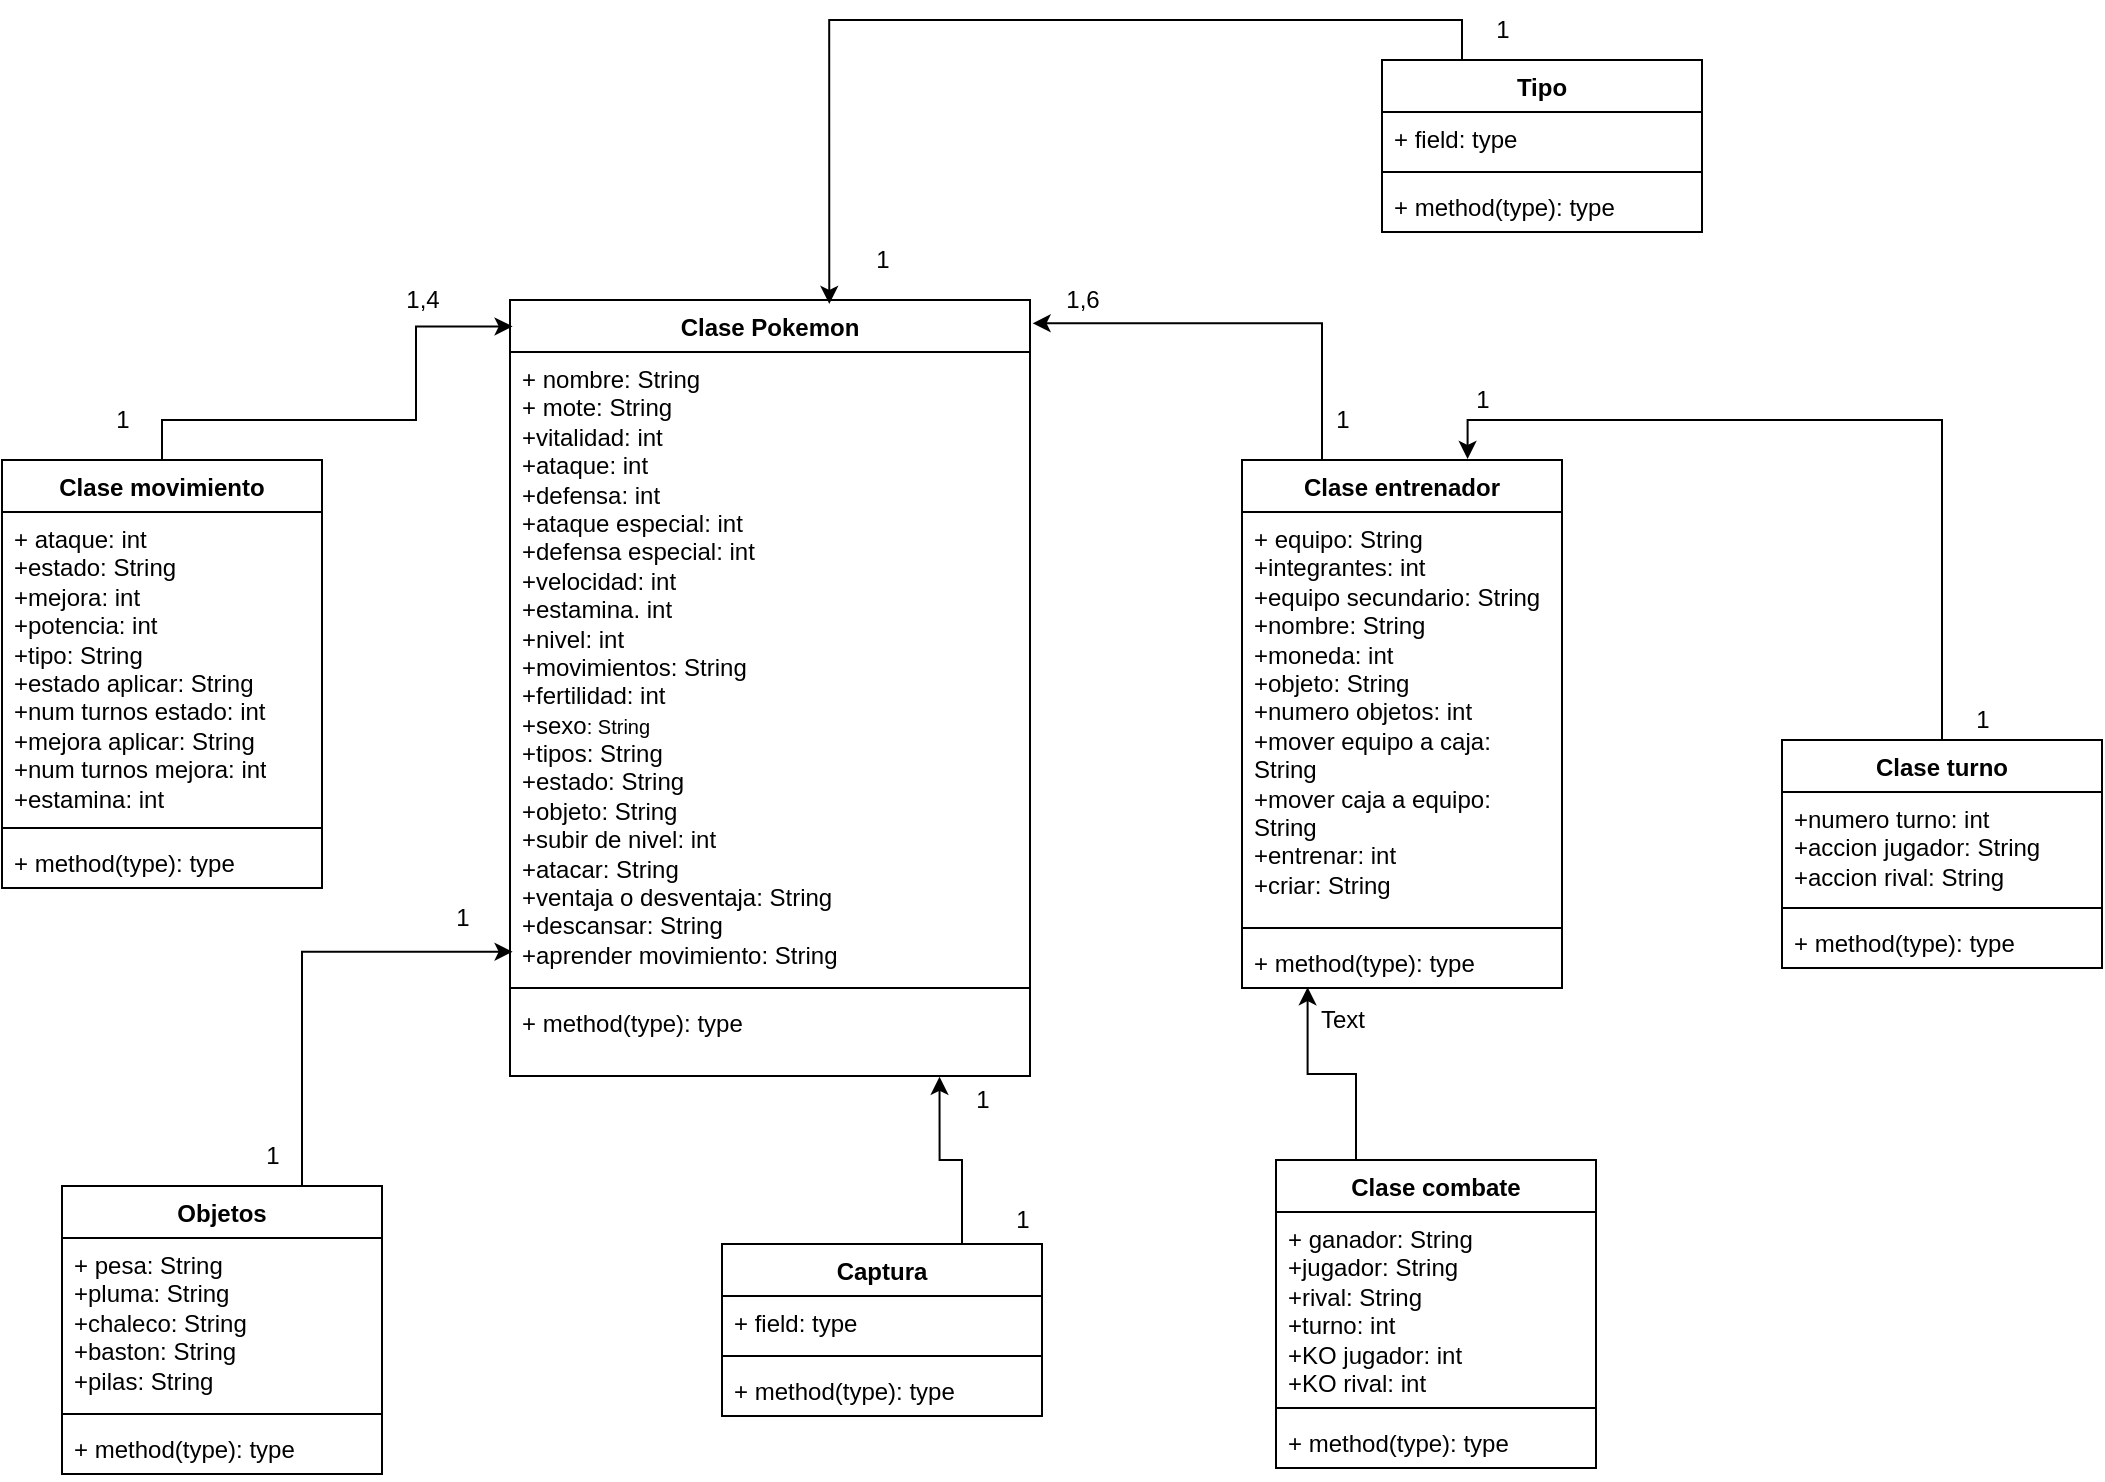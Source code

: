 <mxfile version="21.0.6" type="device"><diagram id="HHp-clRtOuKd-YAVyC1l" name="Página-1"><mxGraphModel dx="1290" dy="1710" grid="1" gridSize="10" guides="1" tooltips="1" connect="1" arrows="1" fold="1" page="1" pageScale="1" pageWidth="827" pageHeight="1169" math="0" shadow="0"><root><mxCell id="0"/><mxCell id="1" parent="0"/><mxCell id="no6DrkTb2jF4mzaglqYf-1" value="Clase Pokemon" style="swimlane;fontStyle=1;align=center;verticalAlign=top;childLayout=stackLayout;horizontal=1;startSize=26;horizontalStack=0;resizeParent=1;resizeParentMax=0;resizeLast=0;collapsible=1;marginBottom=0;whiteSpace=wrap;html=1;" vertex="1" parent="1"><mxGeometry x="284" y="70" width="260" height="388" as="geometry"/></mxCell><mxCell id="no6DrkTb2jF4mzaglqYf-2" value="+ nombre: String&lt;br&gt;+ mote: String&lt;br&gt;+vitalidad: int&amp;nbsp;&lt;br&gt;+ataque: int&lt;br&gt;+defensa: int&lt;br&gt;+ataque especial: int&lt;br&gt;+defensa especial: int&lt;br&gt;+velocidad: int&lt;br&gt;+estamina. int&lt;br&gt;+nivel: int&lt;br&gt;+movimientos: String&lt;br&gt;+fertilidad: int&lt;br&gt;+sexo&lt;span style=&quot;font-size: 10px;&quot;&gt;: String&lt;br&gt;&lt;/span&gt;+tipos: String&lt;br&gt;+estado: String&lt;br&gt;+objeto: String&lt;br&gt;+subir de nivel: int&lt;br&gt;+atacar: String&lt;br&gt;+ventaja o desventaja: String&lt;br&gt;+descansar: String&lt;br&gt;+aprender movimiento: String" style="text;strokeColor=none;fillColor=none;align=left;verticalAlign=top;spacingLeft=4;spacingRight=4;overflow=hidden;rotatable=0;points=[[0,0.5],[1,0.5]];portConstraint=eastwest;whiteSpace=wrap;html=1;" vertex="1" parent="no6DrkTb2jF4mzaglqYf-1"><mxGeometry y="26" width="260" height="314" as="geometry"/></mxCell><mxCell id="no6DrkTb2jF4mzaglqYf-3" value="" style="line;strokeWidth=1;fillColor=none;align=left;verticalAlign=middle;spacingTop=-1;spacingLeft=3;spacingRight=3;rotatable=0;labelPosition=right;points=[];portConstraint=eastwest;strokeColor=inherit;" vertex="1" parent="no6DrkTb2jF4mzaglqYf-1"><mxGeometry y="340" width="260" height="8" as="geometry"/></mxCell><mxCell id="no6DrkTb2jF4mzaglqYf-4" value="+ method(type): type" style="text;strokeColor=none;fillColor=none;align=left;verticalAlign=top;spacingLeft=4;spacingRight=4;overflow=hidden;rotatable=0;points=[[0,0.5],[1,0.5]];portConstraint=eastwest;whiteSpace=wrap;html=1;" vertex="1" parent="no6DrkTb2jF4mzaglqYf-1"><mxGeometry y="348" width="260" height="40" as="geometry"/></mxCell><mxCell id="no6DrkTb2jF4mzaglqYf-36" style="edgeStyle=orthogonalEdgeStyle;rounded=0;orthogonalLoop=1;jettySize=auto;html=1;exitX=0.25;exitY=0;exitDx=0;exitDy=0;entryX=1.005;entryY=0.03;entryDx=0;entryDy=0;entryPerimeter=0;" edge="1" parent="1" source="no6DrkTb2jF4mzaglqYf-5" target="no6DrkTb2jF4mzaglqYf-1"><mxGeometry relative="1" as="geometry"/></mxCell><mxCell id="no6DrkTb2jF4mzaglqYf-5" value="Clase entrenador" style="swimlane;fontStyle=1;align=center;verticalAlign=top;childLayout=stackLayout;horizontal=1;startSize=26;horizontalStack=0;resizeParent=1;resizeParentMax=0;resizeLast=0;collapsible=1;marginBottom=0;whiteSpace=wrap;html=1;" vertex="1" parent="1"><mxGeometry x="650" y="150" width="160" height="264" as="geometry"/></mxCell><mxCell id="no6DrkTb2jF4mzaglqYf-6" value="+ equipo: String&lt;br&gt;+integrantes: int&lt;br&gt;+equipo secundario: String&lt;br&gt;+nombre: String&lt;br&gt;+moneda: int&lt;br&gt;+objeto: String&lt;br&gt;+numero objetos: int&lt;br&gt;+mover equipo a caja: String&lt;br&gt;+mover caja a equipo: String&lt;br&gt;+entrenar: int&lt;br&gt;+criar: String" style="text;strokeColor=none;fillColor=none;align=left;verticalAlign=top;spacingLeft=4;spacingRight=4;overflow=hidden;rotatable=0;points=[[0,0.5],[1,0.5]];portConstraint=eastwest;whiteSpace=wrap;html=1;" vertex="1" parent="no6DrkTb2jF4mzaglqYf-5"><mxGeometry y="26" width="160" height="204" as="geometry"/></mxCell><mxCell id="no6DrkTb2jF4mzaglqYf-7" value="" style="line;strokeWidth=1;fillColor=none;align=left;verticalAlign=middle;spacingTop=-1;spacingLeft=3;spacingRight=3;rotatable=0;labelPosition=right;points=[];portConstraint=eastwest;strokeColor=inherit;" vertex="1" parent="no6DrkTb2jF4mzaglqYf-5"><mxGeometry y="230" width="160" height="8" as="geometry"/></mxCell><mxCell id="no6DrkTb2jF4mzaglqYf-8" value="+ method(type): type" style="text;strokeColor=none;fillColor=none;align=left;verticalAlign=top;spacingLeft=4;spacingRight=4;overflow=hidden;rotatable=0;points=[[0,0.5],[1,0.5]];portConstraint=eastwest;whiteSpace=wrap;html=1;" vertex="1" parent="no6DrkTb2jF4mzaglqYf-5"><mxGeometry y="238" width="160" height="26" as="geometry"/></mxCell><mxCell id="no6DrkTb2jF4mzaglqYf-35" style="edgeStyle=orthogonalEdgeStyle;rounded=0;orthogonalLoop=1;jettySize=auto;html=1;exitX=0.5;exitY=0;exitDx=0;exitDy=0;entryX=0.005;entryY=0.034;entryDx=0;entryDy=0;entryPerimeter=0;" edge="1" parent="1" source="no6DrkTb2jF4mzaglqYf-9" target="no6DrkTb2jF4mzaglqYf-1"><mxGeometry relative="1" as="geometry"/></mxCell><mxCell id="no6DrkTb2jF4mzaglqYf-9" value="Clase movimiento" style="swimlane;fontStyle=1;align=center;verticalAlign=top;childLayout=stackLayout;horizontal=1;startSize=26;horizontalStack=0;resizeParent=1;resizeParentMax=0;resizeLast=0;collapsible=1;marginBottom=0;whiteSpace=wrap;html=1;" vertex="1" parent="1"><mxGeometry x="30" y="150" width="160" height="214" as="geometry"/></mxCell><mxCell id="no6DrkTb2jF4mzaglqYf-10" value="+ ataque: int&lt;br&gt;+estado: String&lt;br&gt;+mejora: int&lt;br&gt;+potencia: int&lt;br&gt;+tipo: String&lt;br&gt;+estado aplicar: String&lt;br&gt;+num turnos estado: int&lt;br&gt;+mejora aplicar: String&lt;br&gt;+num turnos mejora: int&lt;br&gt;+estamina: int" style="text;strokeColor=none;fillColor=none;align=left;verticalAlign=top;spacingLeft=4;spacingRight=4;overflow=hidden;rotatable=0;points=[[0,0.5],[1,0.5]];portConstraint=eastwest;whiteSpace=wrap;html=1;" vertex="1" parent="no6DrkTb2jF4mzaglqYf-9"><mxGeometry y="26" width="160" height="154" as="geometry"/></mxCell><mxCell id="no6DrkTb2jF4mzaglqYf-11" value="" style="line;strokeWidth=1;fillColor=none;align=left;verticalAlign=middle;spacingTop=-1;spacingLeft=3;spacingRight=3;rotatable=0;labelPosition=right;points=[];portConstraint=eastwest;strokeColor=inherit;" vertex="1" parent="no6DrkTb2jF4mzaglqYf-9"><mxGeometry y="180" width="160" height="8" as="geometry"/></mxCell><mxCell id="no6DrkTb2jF4mzaglqYf-12" value="+ method(type): type" style="text;strokeColor=none;fillColor=none;align=left;verticalAlign=top;spacingLeft=4;spacingRight=4;overflow=hidden;rotatable=0;points=[[0,0.5],[1,0.5]];portConstraint=eastwest;whiteSpace=wrap;html=1;" vertex="1" parent="no6DrkTb2jF4mzaglqYf-9"><mxGeometry y="188" width="160" height="26" as="geometry"/></mxCell><mxCell id="no6DrkTb2jF4mzaglqYf-37" style="edgeStyle=orthogonalEdgeStyle;rounded=0;orthogonalLoop=1;jettySize=auto;html=1;exitX=0.25;exitY=0;exitDx=0;exitDy=0;entryX=0.614;entryY=0.005;entryDx=0;entryDy=0;entryPerimeter=0;" edge="1" parent="1" source="no6DrkTb2jF4mzaglqYf-13" target="no6DrkTb2jF4mzaglqYf-1"><mxGeometry relative="1" as="geometry"/></mxCell><mxCell id="no6DrkTb2jF4mzaglqYf-13" value="Tipo" style="swimlane;fontStyle=1;align=center;verticalAlign=top;childLayout=stackLayout;horizontal=1;startSize=26;horizontalStack=0;resizeParent=1;resizeParentMax=0;resizeLast=0;collapsible=1;marginBottom=0;whiteSpace=wrap;html=1;" vertex="1" parent="1"><mxGeometry x="720" y="-50" width="160" height="86" as="geometry"/></mxCell><mxCell id="no6DrkTb2jF4mzaglqYf-14" value="+ field: type" style="text;strokeColor=none;fillColor=none;align=left;verticalAlign=top;spacingLeft=4;spacingRight=4;overflow=hidden;rotatable=0;points=[[0,0.5],[1,0.5]];portConstraint=eastwest;whiteSpace=wrap;html=1;" vertex="1" parent="no6DrkTb2jF4mzaglqYf-13"><mxGeometry y="26" width="160" height="26" as="geometry"/></mxCell><mxCell id="no6DrkTb2jF4mzaglqYf-15" value="" style="line;strokeWidth=1;fillColor=none;align=left;verticalAlign=middle;spacingTop=-1;spacingLeft=3;spacingRight=3;rotatable=0;labelPosition=right;points=[];portConstraint=eastwest;strokeColor=inherit;" vertex="1" parent="no6DrkTb2jF4mzaglqYf-13"><mxGeometry y="52" width="160" height="8" as="geometry"/></mxCell><mxCell id="no6DrkTb2jF4mzaglqYf-16" value="+ method(type): type" style="text;strokeColor=none;fillColor=none;align=left;verticalAlign=top;spacingLeft=4;spacingRight=4;overflow=hidden;rotatable=0;points=[[0,0.5],[1,0.5]];portConstraint=eastwest;whiteSpace=wrap;html=1;" vertex="1" parent="no6DrkTb2jF4mzaglqYf-13"><mxGeometry y="60" width="160" height="26" as="geometry"/></mxCell><mxCell id="no6DrkTb2jF4mzaglqYf-42" style="edgeStyle=orthogonalEdgeStyle;rounded=0;orthogonalLoop=1;jettySize=auto;html=1;exitX=0.25;exitY=0;exitDx=0;exitDy=0;entryX=0.205;entryY=0.985;entryDx=0;entryDy=0;entryPerimeter=0;" edge="1" parent="1" source="no6DrkTb2jF4mzaglqYf-17" target="no6DrkTb2jF4mzaglqYf-8"><mxGeometry relative="1" as="geometry"/></mxCell><mxCell id="no6DrkTb2jF4mzaglqYf-17" value="Clase combate" style="swimlane;fontStyle=1;align=center;verticalAlign=top;childLayout=stackLayout;horizontal=1;startSize=26;horizontalStack=0;resizeParent=1;resizeParentMax=0;resizeLast=0;collapsible=1;marginBottom=0;whiteSpace=wrap;html=1;" vertex="1" parent="1"><mxGeometry x="667" y="500" width="160" height="154" as="geometry"/></mxCell><mxCell id="no6DrkTb2jF4mzaglqYf-18" value="+ ganador: String&lt;br&gt;+jugador: String&lt;br&gt;+rival: String&lt;br&gt;+turno: int&lt;br&gt;+KO jugador: int&lt;br&gt;+KO rival: int" style="text;strokeColor=none;fillColor=none;align=left;verticalAlign=top;spacingLeft=4;spacingRight=4;overflow=hidden;rotatable=0;points=[[0,0.5],[1,0.5]];portConstraint=eastwest;whiteSpace=wrap;html=1;" vertex="1" parent="no6DrkTb2jF4mzaglqYf-17"><mxGeometry y="26" width="160" height="94" as="geometry"/></mxCell><mxCell id="no6DrkTb2jF4mzaglqYf-19" value="" style="line;strokeWidth=1;fillColor=none;align=left;verticalAlign=middle;spacingTop=-1;spacingLeft=3;spacingRight=3;rotatable=0;labelPosition=right;points=[];portConstraint=eastwest;strokeColor=inherit;" vertex="1" parent="no6DrkTb2jF4mzaglqYf-17"><mxGeometry y="120" width="160" height="8" as="geometry"/></mxCell><mxCell id="no6DrkTb2jF4mzaglqYf-20" value="+ method(type): type" style="text;strokeColor=none;fillColor=none;align=left;verticalAlign=top;spacingLeft=4;spacingRight=4;overflow=hidden;rotatable=0;points=[[0,0.5],[1,0.5]];portConstraint=eastwest;whiteSpace=wrap;html=1;" vertex="1" parent="no6DrkTb2jF4mzaglqYf-17"><mxGeometry y="128" width="160" height="26" as="geometry"/></mxCell><mxCell id="no6DrkTb2jF4mzaglqYf-38" style="edgeStyle=orthogonalEdgeStyle;rounded=0;orthogonalLoop=1;jettySize=auto;html=1;exitX=0.5;exitY=0;exitDx=0;exitDy=0;entryX=0.705;entryY=-0.002;entryDx=0;entryDy=0;entryPerimeter=0;" edge="1" parent="1" source="no6DrkTb2jF4mzaglqYf-21" target="no6DrkTb2jF4mzaglqYf-5"><mxGeometry relative="1" as="geometry"/></mxCell><mxCell id="no6DrkTb2jF4mzaglqYf-21" value="Clase turno" style="swimlane;fontStyle=1;align=center;verticalAlign=top;childLayout=stackLayout;horizontal=1;startSize=26;horizontalStack=0;resizeParent=1;resizeParentMax=0;resizeLast=0;collapsible=1;marginBottom=0;whiteSpace=wrap;html=1;" vertex="1" parent="1"><mxGeometry x="920" y="290" width="160" height="114" as="geometry"/></mxCell><mxCell id="no6DrkTb2jF4mzaglqYf-22" value="+numero turno: int&lt;br&gt;+accion jugador: String&lt;br&gt;+accion rival: String" style="text;strokeColor=none;fillColor=none;align=left;verticalAlign=top;spacingLeft=4;spacingRight=4;overflow=hidden;rotatable=0;points=[[0,0.5],[1,0.5]];portConstraint=eastwest;whiteSpace=wrap;html=1;" vertex="1" parent="no6DrkTb2jF4mzaglqYf-21"><mxGeometry y="26" width="160" height="54" as="geometry"/></mxCell><mxCell id="no6DrkTb2jF4mzaglqYf-23" value="" style="line;strokeWidth=1;fillColor=none;align=left;verticalAlign=middle;spacingTop=-1;spacingLeft=3;spacingRight=3;rotatable=0;labelPosition=right;points=[];portConstraint=eastwest;strokeColor=inherit;" vertex="1" parent="no6DrkTb2jF4mzaglqYf-21"><mxGeometry y="80" width="160" height="8" as="geometry"/></mxCell><mxCell id="no6DrkTb2jF4mzaglqYf-24" value="+ method(type): type" style="text;strokeColor=none;fillColor=none;align=left;verticalAlign=top;spacingLeft=4;spacingRight=4;overflow=hidden;rotatable=0;points=[[0,0.5],[1,0.5]];portConstraint=eastwest;whiteSpace=wrap;html=1;" vertex="1" parent="no6DrkTb2jF4mzaglqYf-21"><mxGeometry y="88" width="160" height="26" as="geometry"/></mxCell><mxCell id="no6DrkTb2jF4mzaglqYf-40" style="edgeStyle=orthogonalEdgeStyle;rounded=0;orthogonalLoop=1;jettySize=auto;html=1;exitX=0.75;exitY=0;exitDx=0;exitDy=0;entryX=0.826;entryY=1.01;entryDx=0;entryDy=0;entryPerimeter=0;" edge="1" parent="1" source="no6DrkTb2jF4mzaglqYf-25" target="no6DrkTb2jF4mzaglqYf-4"><mxGeometry relative="1" as="geometry"/></mxCell><mxCell id="no6DrkTb2jF4mzaglqYf-25" value="Captura" style="swimlane;fontStyle=1;align=center;verticalAlign=top;childLayout=stackLayout;horizontal=1;startSize=26;horizontalStack=0;resizeParent=1;resizeParentMax=0;resizeLast=0;collapsible=1;marginBottom=0;whiteSpace=wrap;html=1;" vertex="1" parent="1"><mxGeometry x="390" y="542" width="160" height="86" as="geometry"/></mxCell><mxCell id="no6DrkTb2jF4mzaglqYf-26" value="+ field: type" style="text;strokeColor=none;fillColor=none;align=left;verticalAlign=top;spacingLeft=4;spacingRight=4;overflow=hidden;rotatable=0;points=[[0,0.5],[1,0.5]];portConstraint=eastwest;whiteSpace=wrap;html=1;" vertex="1" parent="no6DrkTb2jF4mzaglqYf-25"><mxGeometry y="26" width="160" height="26" as="geometry"/></mxCell><mxCell id="no6DrkTb2jF4mzaglqYf-27" value="" style="line;strokeWidth=1;fillColor=none;align=left;verticalAlign=middle;spacingTop=-1;spacingLeft=3;spacingRight=3;rotatable=0;labelPosition=right;points=[];portConstraint=eastwest;strokeColor=inherit;" vertex="1" parent="no6DrkTb2jF4mzaglqYf-25"><mxGeometry y="52" width="160" height="8" as="geometry"/></mxCell><mxCell id="no6DrkTb2jF4mzaglqYf-28" value="+ method(type): type" style="text;strokeColor=none;fillColor=none;align=left;verticalAlign=top;spacingLeft=4;spacingRight=4;overflow=hidden;rotatable=0;points=[[0,0.5],[1,0.5]];portConstraint=eastwest;whiteSpace=wrap;html=1;" vertex="1" parent="no6DrkTb2jF4mzaglqYf-25"><mxGeometry y="60" width="160" height="26" as="geometry"/></mxCell><mxCell id="no6DrkTb2jF4mzaglqYf-39" style="edgeStyle=orthogonalEdgeStyle;rounded=0;orthogonalLoop=1;jettySize=auto;html=1;exitX=0.75;exitY=0;exitDx=0;exitDy=0;entryX=0.005;entryY=0.955;entryDx=0;entryDy=0;entryPerimeter=0;" edge="1" parent="1" source="no6DrkTb2jF4mzaglqYf-29" target="no6DrkTb2jF4mzaglqYf-2"><mxGeometry relative="1" as="geometry"/></mxCell><mxCell id="no6DrkTb2jF4mzaglqYf-29" value="Objetos" style="swimlane;fontStyle=1;align=center;verticalAlign=top;childLayout=stackLayout;horizontal=1;startSize=26;horizontalStack=0;resizeParent=1;resizeParentMax=0;resizeLast=0;collapsible=1;marginBottom=0;whiteSpace=wrap;html=1;" vertex="1" parent="1"><mxGeometry x="60" y="513" width="160" height="144" as="geometry"/></mxCell><mxCell id="no6DrkTb2jF4mzaglqYf-30" value="+ pesa: String&lt;br&gt;+pluma: String&lt;br&gt;+chaleco: String&lt;br&gt;+baston: String&lt;br&gt;+pilas: String" style="text;strokeColor=none;fillColor=none;align=left;verticalAlign=top;spacingLeft=4;spacingRight=4;overflow=hidden;rotatable=0;points=[[0,0.5],[1,0.5]];portConstraint=eastwest;whiteSpace=wrap;html=1;" vertex="1" parent="no6DrkTb2jF4mzaglqYf-29"><mxGeometry y="26" width="160" height="84" as="geometry"/></mxCell><mxCell id="no6DrkTb2jF4mzaglqYf-31" value="" style="line;strokeWidth=1;fillColor=none;align=left;verticalAlign=middle;spacingTop=-1;spacingLeft=3;spacingRight=3;rotatable=0;labelPosition=right;points=[];portConstraint=eastwest;strokeColor=inherit;" vertex="1" parent="no6DrkTb2jF4mzaglqYf-29"><mxGeometry y="110" width="160" height="8" as="geometry"/></mxCell><mxCell id="no6DrkTb2jF4mzaglqYf-32" value="+ method(type): type" style="text;strokeColor=none;fillColor=none;align=left;verticalAlign=top;spacingLeft=4;spacingRight=4;overflow=hidden;rotatable=0;points=[[0,0.5],[1,0.5]];portConstraint=eastwest;whiteSpace=wrap;html=1;" vertex="1" parent="no6DrkTb2jF4mzaglqYf-29"><mxGeometry y="118" width="160" height="26" as="geometry"/></mxCell><mxCell id="no6DrkTb2jF4mzaglqYf-43" value="1" style="text;html=1;align=center;verticalAlign=middle;resizable=0;points=[];autosize=1;strokeColor=none;fillColor=none;" vertex="1" parent="1"><mxGeometry x="765" y="-80" width="30" height="30" as="geometry"/></mxCell><mxCell id="no6DrkTb2jF4mzaglqYf-44" value="1" style="text;html=1;align=center;verticalAlign=middle;resizable=0;points=[];autosize=1;strokeColor=none;fillColor=none;" vertex="1" parent="1"><mxGeometry x="455" y="35" width="30" height="30" as="geometry"/></mxCell><mxCell id="no6DrkTb2jF4mzaglqYf-45" value="1" style="text;html=1;align=center;verticalAlign=middle;resizable=0;points=[];autosize=1;strokeColor=none;fillColor=none;" vertex="1" parent="1"><mxGeometry x="75" y="115" width="30" height="30" as="geometry"/></mxCell><mxCell id="no6DrkTb2jF4mzaglqYf-46" value="1,4" style="text;html=1;align=center;verticalAlign=middle;resizable=0;points=[];autosize=1;strokeColor=none;fillColor=none;" vertex="1" parent="1"><mxGeometry x="220" y="55" width="40" height="30" as="geometry"/></mxCell><mxCell id="no6DrkTb2jF4mzaglqYf-47" value="1,6" style="text;html=1;align=center;verticalAlign=middle;resizable=0;points=[];autosize=1;strokeColor=none;fillColor=none;" vertex="1" parent="1"><mxGeometry x="550" y="55" width="40" height="30" as="geometry"/></mxCell><mxCell id="no6DrkTb2jF4mzaglqYf-48" value="1" style="text;html=1;align=center;verticalAlign=middle;resizable=0;points=[];autosize=1;strokeColor=none;fillColor=none;" vertex="1" parent="1"><mxGeometry x="685" y="115" width="30" height="30" as="geometry"/></mxCell><mxCell id="no6DrkTb2jF4mzaglqYf-49" value="1" style="text;html=1;align=center;verticalAlign=middle;resizable=0;points=[];autosize=1;strokeColor=none;fillColor=none;" vertex="1" parent="1"><mxGeometry x="755" y="105" width="30" height="30" as="geometry"/></mxCell><mxCell id="no6DrkTb2jF4mzaglqYf-50" value="1" style="text;html=1;align=center;verticalAlign=middle;resizable=0;points=[];autosize=1;strokeColor=none;fillColor=none;" vertex="1" parent="1"><mxGeometry x="1005" y="265" width="30" height="30" as="geometry"/></mxCell><mxCell id="no6DrkTb2jF4mzaglqYf-51" value="1" style="text;html=1;align=center;verticalAlign=middle;resizable=0;points=[];autosize=1;strokeColor=none;fillColor=none;" vertex="1" parent="1"><mxGeometry x="245" y="364" width="30" height="30" as="geometry"/></mxCell><mxCell id="no6DrkTb2jF4mzaglqYf-52" value="1" style="text;html=1;align=center;verticalAlign=middle;resizable=0;points=[];autosize=1;strokeColor=none;fillColor=none;" vertex="1" parent="1"><mxGeometry x="150" y="483" width="30" height="30" as="geometry"/></mxCell><mxCell id="no6DrkTb2jF4mzaglqYf-53" value="1" style="text;html=1;align=center;verticalAlign=middle;resizable=0;points=[];autosize=1;strokeColor=none;fillColor=none;" vertex="1" parent="1"><mxGeometry x="505" y="455" width="30" height="30" as="geometry"/></mxCell><mxCell id="no6DrkTb2jF4mzaglqYf-54" value="1" style="text;html=1;align=center;verticalAlign=middle;resizable=0;points=[];autosize=1;strokeColor=none;fillColor=none;" vertex="1" parent="1"><mxGeometry x="525" y="515" width="30" height="30" as="geometry"/></mxCell><mxCell id="no6DrkTb2jF4mzaglqYf-55" value="Text" style="text;html=1;align=center;verticalAlign=middle;resizable=0;points=[];autosize=1;strokeColor=none;fillColor=none;" vertex="1" parent="1"><mxGeometry x="675" y="415" width="50" height="30" as="geometry"/></mxCell></root></mxGraphModel></diagram></mxfile>